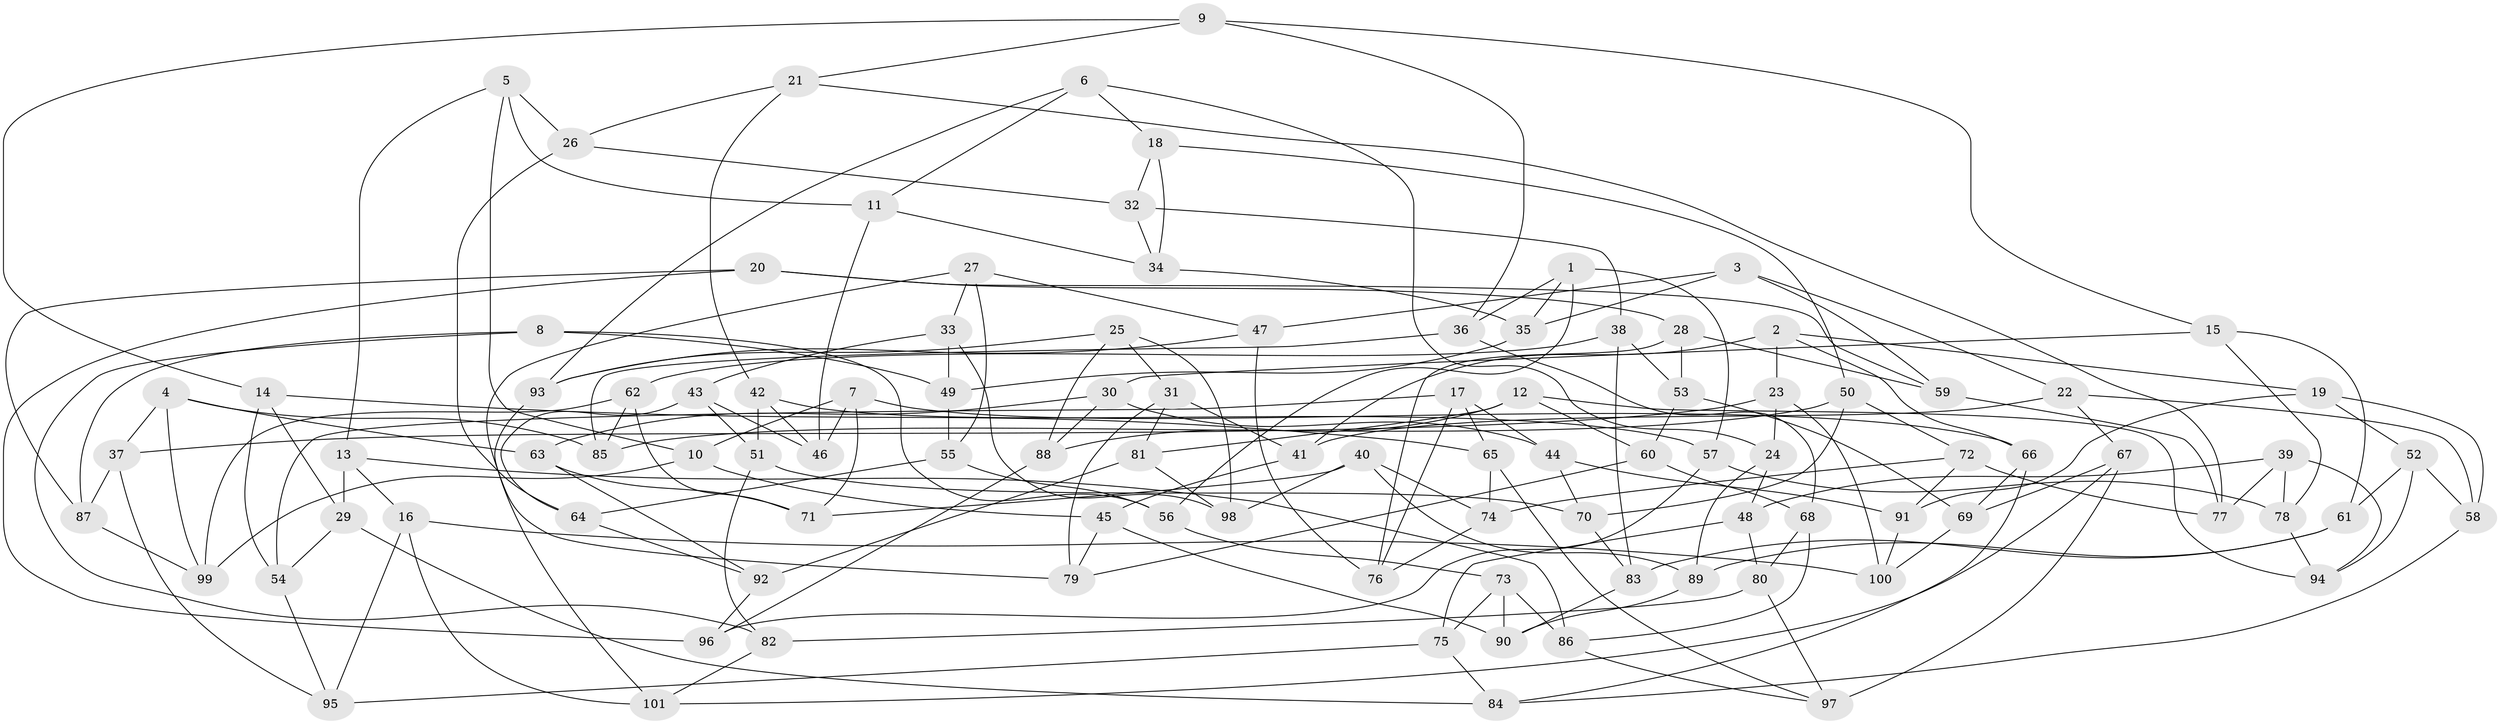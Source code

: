 // Generated by graph-tools (version 1.1) at 2025/02/03/09/25 03:02:58]
// undirected, 101 vertices, 202 edges
graph export_dot {
graph [start="1"]
  node [color=gray90,style=filled];
  1;
  2;
  3;
  4;
  5;
  6;
  7;
  8;
  9;
  10;
  11;
  12;
  13;
  14;
  15;
  16;
  17;
  18;
  19;
  20;
  21;
  22;
  23;
  24;
  25;
  26;
  27;
  28;
  29;
  30;
  31;
  32;
  33;
  34;
  35;
  36;
  37;
  38;
  39;
  40;
  41;
  42;
  43;
  44;
  45;
  46;
  47;
  48;
  49;
  50;
  51;
  52;
  53;
  54;
  55;
  56;
  57;
  58;
  59;
  60;
  61;
  62;
  63;
  64;
  65;
  66;
  67;
  68;
  69;
  70;
  71;
  72;
  73;
  74;
  75;
  76;
  77;
  78;
  79;
  80;
  81;
  82;
  83;
  84;
  85;
  86;
  87;
  88;
  89;
  90;
  91;
  92;
  93;
  94;
  95;
  96;
  97;
  98;
  99;
  100;
  101;
  1 -- 35;
  1 -- 56;
  1 -- 36;
  1 -- 57;
  2 -- 19;
  2 -- 41;
  2 -- 66;
  2 -- 23;
  3 -- 22;
  3 -- 47;
  3 -- 35;
  3 -- 59;
  4 -- 37;
  4 -- 85;
  4 -- 63;
  4 -- 99;
  5 -- 10;
  5 -- 26;
  5 -- 13;
  5 -- 11;
  6 -- 18;
  6 -- 24;
  6 -- 11;
  6 -- 93;
  7 -- 71;
  7 -- 46;
  7 -- 10;
  7 -- 66;
  8 -- 82;
  8 -- 49;
  8 -- 87;
  8 -- 56;
  9 -- 21;
  9 -- 36;
  9 -- 15;
  9 -- 14;
  10 -- 99;
  10 -- 45;
  11 -- 34;
  11 -- 46;
  12 -- 81;
  12 -- 60;
  12 -- 88;
  12 -- 94;
  13 -- 29;
  13 -- 16;
  13 -- 86;
  14 -- 29;
  14 -- 65;
  14 -- 54;
  15 -- 78;
  15 -- 30;
  15 -- 61;
  16 -- 100;
  16 -- 101;
  16 -- 95;
  17 -- 65;
  17 -- 54;
  17 -- 76;
  17 -- 44;
  18 -- 50;
  18 -- 32;
  18 -- 34;
  19 -- 52;
  19 -- 91;
  19 -- 58;
  20 -- 28;
  20 -- 87;
  20 -- 96;
  20 -- 59;
  21 -- 26;
  21 -- 77;
  21 -- 42;
  22 -- 58;
  22 -- 67;
  22 -- 41;
  23 -- 24;
  23 -- 100;
  23 -- 37;
  24 -- 89;
  24 -- 48;
  25 -- 88;
  25 -- 98;
  25 -- 31;
  25 -- 93;
  26 -- 32;
  26 -- 64;
  27 -- 55;
  27 -- 47;
  27 -- 33;
  27 -- 79;
  28 -- 53;
  28 -- 76;
  28 -- 59;
  29 -- 54;
  29 -- 84;
  30 -- 44;
  30 -- 63;
  30 -- 88;
  31 -- 81;
  31 -- 79;
  31 -- 41;
  32 -- 34;
  32 -- 38;
  33 -- 49;
  33 -- 43;
  33 -- 98;
  34 -- 35;
  35 -- 49;
  36 -- 68;
  36 -- 85;
  37 -- 87;
  37 -- 95;
  38 -- 53;
  38 -- 62;
  38 -- 83;
  39 -- 94;
  39 -- 78;
  39 -- 77;
  39 -- 48;
  40 -- 89;
  40 -- 98;
  40 -- 74;
  40 -- 71;
  41 -- 45;
  42 -- 46;
  42 -- 57;
  42 -- 51;
  43 -- 51;
  43 -- 46;
  43 -- 64;
  44 -- 70;
  44 -- 91;
  45 -- 79;
  45 -- 90;
  47 -- 76;
  47 -- 93;
  48 -- 80;
  48 -- 75;
  49 -- 55;
  50 -- 72;
  50 -- 70;
  50 -- 85;
  51 -- 70;
  51 -- 82;
  52 -- 94;
  52 -- 61;
  52 -- 58;
  53 -- 69;
  53 -- 60;
  54 -- 95;
  55 -- 64;
  55 -- 56;
  56 -- 73;
  57 -- 96;
  57 -- 78;
  58 -- 84;
  59 -- 77;
  60 -- 68;
  60 -- 79;
  61 -- 83;
  61 -- 89;
  62 -- 99;
  62 -- 85;
  62 -- 71;
  63 -- 92;
  63 -- 71;
  64 -- 92;
  65 -- 74;
  65 -- 97;
  66 -- 69;
  66 -- 84;
  67 -- 69;
  67 -- 97;
  67 -- 101;
  68 -- 86;
  68 -- 80;
  69 -- 100;
  70 -- 83;
  72 -- 91;
  72 -- 77;
  72 -- 74;
  73 -- 75;
  73 -- 90;
  73 -- 86;
  74 -- 76;
  75 -- 95;
  75 -- 84;
  78 -- 94;
  80 -- 97;
  80 -- 82;
  81 -- 98;
  81 -- 92;
  82 -- 101;
  83 -- 90;
  86 -- 97;
  87 -- 99;
  88 -- 96;
  89 -- 90;
  91 -- 100;
  92 -- 96;
  93 -- 101;
}
